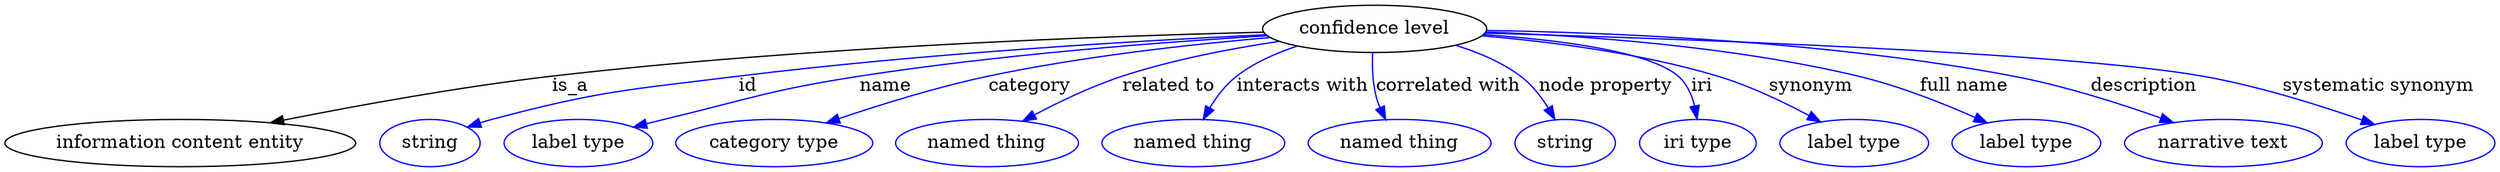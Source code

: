 digraph {
	graph [bb="0,0,1544.8,123"];
	node [label="\N"];
	"confidence level"	 [height=0.5,
		label="confidence level",
		pos="851.34,105",
		width=1.9137];
	"information content entity"	 [height=0.5,
		pos="103.34,18",
		width=2.8706];
	"confidence level" -> "information content entity"	 [label=is_a,
		lp="345.34,61.5",
		pos="e,160.34,33.052 782.42,103.44 683,100.45 493.74,92.017 334.34,69 278.48,60.934 216.03,46.833 170.16,35.499"];
	id	 [color=blue,
		height=0.5,
		label=string,
		pos="255.34,18",
		width=0.84854];
	"confidence level" -> id	 [color=blue,
		label=id,
		lp="457.84,61.5",
		pos="e,279.12,29.71 783.63,101.32 704.03,96.426 568.07,86.323 452.34,69 381.82,58.445 363.13,58.092 295.34,36 293.08,35.263 290.78,34.439 \
288.47,33.559",
		style=solid];
	name	 [color=blue,
		height=0.5,
		label="label type",
		pos="349.34,18",
		width=1.2638];
	"confidence level" -> name	 [color=blue,
		label=name,
		lp="549.84,61.5",
		pos="e,384.14,29.784 784.78,100.08 720.37,94.7 620.16,84.69 534.34,69 475.7,58.279 461.59,52.613 404.34,36 400.96,35.018 397.47,33.968 \
393.97,32.886",
		style=solid];
	category	 [color=blue,
		height=0.5,
		label="category type",
		pos="471.34,18",
		width=1.6249];
	"confidence level" -> category	 [color=blue,
		label=category,
		lp="641.84,61.5",
		pos="e,507.04,32.423 787.19,98.252 740.04,92.529 674.65,82.995 618.34,69 583.48,60.336 545.18,46.913 516.41,36.012",
		style=solid];
	"related to"	 [color=blue,
		height=0.5,
		label="named thing",
		pos="603.34,18",
		width=1.5346];
	"confidence level" -> "related to"	 [color=blue,
		label="related to",
		lp="728.34,61.5",
		pos="e,629.86,33.871 794.85,94.673 766.59,88.676 732.14,80.095 702.34,69 680.49,60.864 657.25,49.072 638.78,38.876",
		style=solid];
	"interacts with"	 [color=blue,
		height=0.5,
		label="named thing",
		pos="731.34,18",
		width=1.5346];
	"confidence level" -> "interacts with"	 [color=blue,
		label="interacts with",
		lp="810.34,61.5",
		pos="e,742.92,35.795 810.5,90.285 797.91,84.692 784.44,77.564 773.34,69 764.26,61.991 755.86,52.673 749,43.92",
		style=solid];
	"correlated with"	 [color=blue,
		height=0.5,
		label="named thing",
		pos="859.34,18",
		width=1.5346];
	"confidence level" -> "correlated with"	 [color=blue,
		label="correlated with",
		lp="893.34,61.5",
		pos="e,855.16,36.222 850.94,86.539 850.92,76.83 851.2,64.744 852.34,54 852.61,51.452 852.97,48.815 853.38,46.18",
		style=solid];
	"node property"	 [color=blue,
		height=0.5,
		label=string,
		pos="963.34,18",
		width=0.84854];
	"confidence level" -> "node property"	 [color=blue,
		label="node property",
		lp="985.34,61.5",
		pos="e,956.56,35.984 897.08,91.312 910.14,85.856 923.7,78.548 934.34,69 941.61,62.475 947.5,53.681 952.03,45.234",
		style=solid];
	iri	 [color=blue,
		height=0.5,
		label="iri type",
		pos="1048.3,18",
		width=1.011];
	"confidence level" -> iri	 [color=blue,
		label=iri,
		lp="1044.8,61.5",
		pos="e,1045.3,36.137 915.27,98.276 958.36,92.578 1010.3,83.062 1027.3,69 1034.4,63.123 1039.2,54.449 1042.3,45.915",
		style=solid];
	synonym	 [color=blue,
		height=0.5,
		label="label type",
		pos="1148.3,18",
		width=1.2638];
	"confidence level" -> synonym	 [color=blue,
		label=synonym,
		lp="1112.8,61.5",
		pos="e,1124.9,33.693 916.58,98.986 957.32,93.896 1010.4,84.808 1055.3,69 1076.6,61.509 1098.9,49.493 1116.3,39.006",
		style=solid];
	"full name"	 [color=blue,
		height=0.5,
		label="label type",
		pos="1257.3,18",
		width=1.2638];
	"confidence level" -> "full name"	 [color=blue,
		label="full name",
		lp="1211.8,61.5",
		pos="e,1230.3,32.728 919.48,102.23 979.17,98.476 1067.8,89.658 1142.3,69 1169.8,61.398 1199.1,48.312 1221.3,37.299",
		style=solid];
	description	 [color=blue,
		height=0.5,
		label="narrative text",
		pos="1378.3,18",
		width=1.6068];
	"confidence level" -> description	 [color=blue,
		label=description,
		lp="1322.8,61.5",
		pos="e,1345.8,33.001 918.85,100.96 1014,94.902 1182.6,82.686 1242.3,69 1274.8,61.55 1310.1,48.185 1336.5,37.006",
		style=solid];
	"systematic synonym"	 [color=blue,
		height=0.5,
		label="label type",
		pos="1499.3,18",
		width=1.2638];
	"confidence level" -> "systematic synonym"	 [color=blue,
		label="systematic synonym",
		lp="1465.3,61.5",
		pos="e,1469.3,31.521 919.97,102.44 1038.3,97.645 1275.8,86.202 1357.3,69 1393,61.479 1431.8,47.074 1459.9,35.486",
		style=solid];
}
